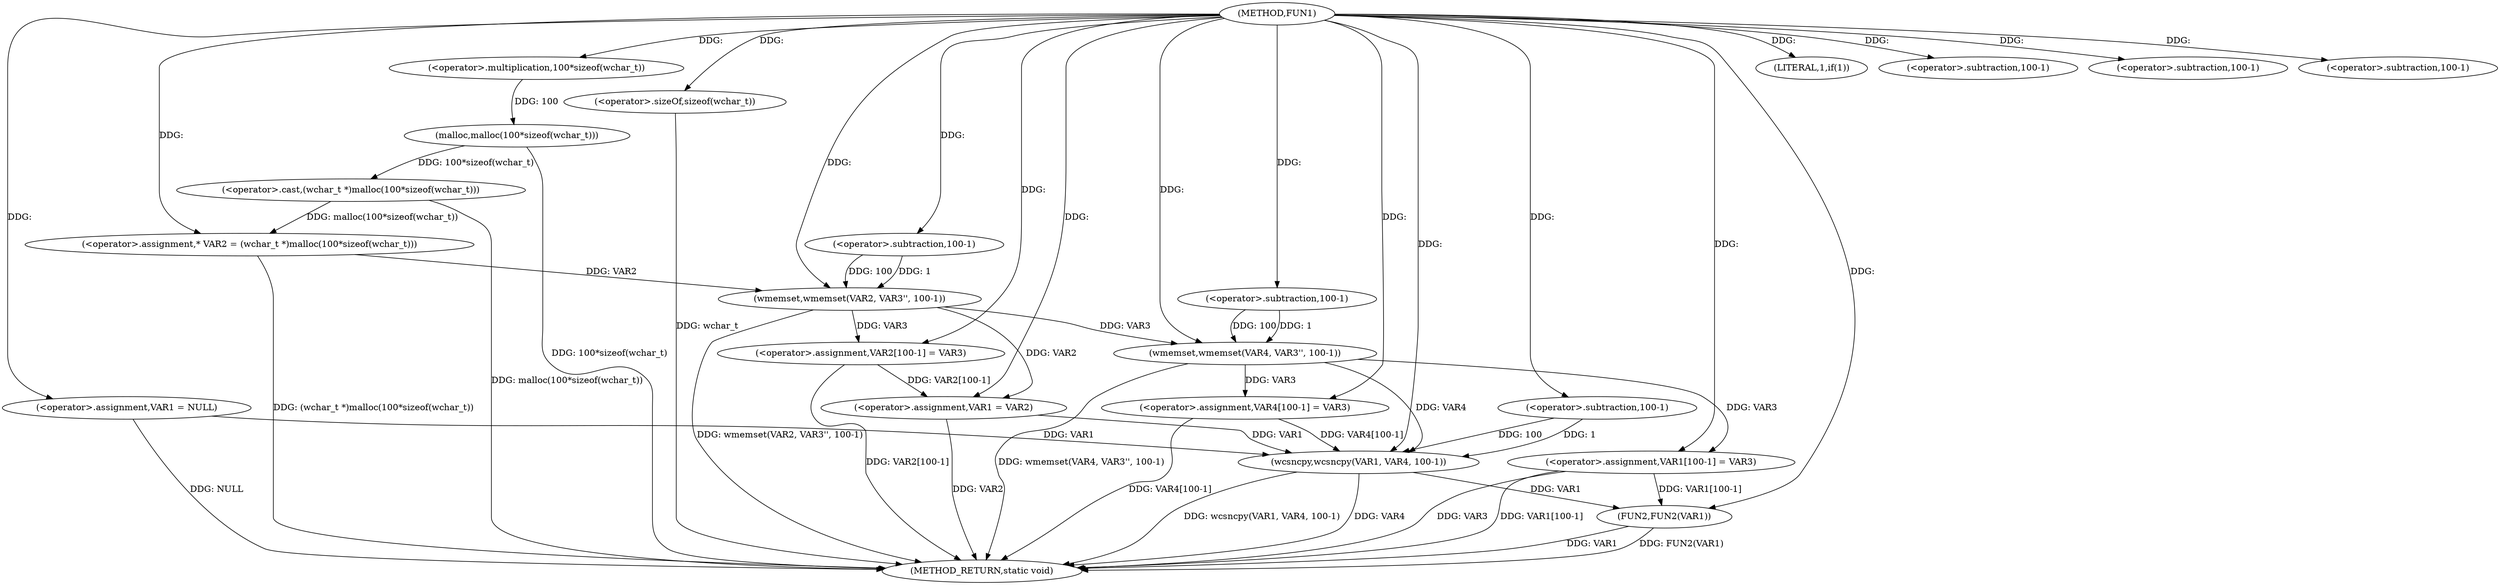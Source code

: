 digraph FUN1 {  
"1000100" [label = "(METHOD,FUN1)" ]
"1000166" [label = "(METHOD_RETURN,static void)" ]
"1000103" [label = "(<operator>.assignment,VAR1 = NULL)" ]
"1000107" [label = "(LITERAL,1,if(1))" ]
"1000111" [label = "(<operator>.assignment,* VAR2 = (wchar_t *)malloc(100*sizeof(wchar_t)))" ]
"1000113" [label = "(<operator>.cast,(wchar_t *)malloc(100*sizeof(wchar_t)))" ]
"1000115" [label = "(malloc,malloc(100*sizeof(wchar_t)))" ]
"1000116" [label = "(<operator>.multiplication,100*sizeof(wchar_t))" ]
"1000118" [label = "(<operator>.sizeOf,sizeof(wchar_t))" ]
"1000120" [label = "(wmemset,wmemset(VAR2, VAR3'', 100-1))" ]
"1000123" [label = "(<operator>.subtraction,100-1)" ]
"1000126" [label = "(<operator>.assignment,VAR2[100-1] = VAR3)" ]
"1000129" [label = "(<operator>.subtraction,100-1)" ]
"1000133" [label = "(<operator>.assignment,VAR1 = VAR2)" ]
"1000138" [label = "(wmemset,wmemset(VAR4, VAR3'', 100-1))" ]
"1000141" [label = "(<operator>.subtraction,100-1)" ]
"1000144" [label = "(<operator>.assignment,VAR4[100-1] = VAR3)" ]
"1000147" [label = "(<operator>.subtraction,100-1)" ]
"1000151" [label = "(wcsncpy,wcsncpy(VAR1, VAR4, 100-1))" ]
"1000154" [label = "(<operator>.subtraction,100-1)" ]
"1000157" [label = "(<operator>.assignment,VAR1[100-1] = VAR3)" ]
"1000160" [label = "(<operator>.subtraction,100-1)" ]
"1000164" [label = "(FUN2,FUN2(VAR1))" ]
  "1000151" -> "1000166"  [ label = "DDG: wcsncpy(VAR1, VAR4, 100-1)"] 
  "1000103" -> "1000166"  [ label = "DDG: NULL"] 
  "1000113" -> "1000166"  [ label = "DDG: malloc(100*sizeof(wchar_t))"] 
  "1000144" -> "1000166"  [ label = "DDG: VAR4[100-1]"] 
  "1000138" -> "1000166"  [ label = "DDG: wmemset(VAR4, VAR3'', 100-1)"] 
  "1000118" -> "1000166"  [ label = "DDG: wchar_t"] 
  "1000157" -> "1000166"  [ label = "DDG: VAR3"] 
  "1000164" -> "1000166"  [ label = "DDG: VAR1"] 
  "1000164" -> "1000166"  [ label = "DDG: FUN2(VAR1)"] 
  "1000157" -> "1000166"  [ label = "DDG: VAR1[100-1]"] 
  "1000126" -> "1000166"  [ label = "DDG: VAR2[100-1]"] 
  "1000151" -> "1000166"  [ label = "DDG: VAR4"] 
  "1000133" -> "1000166"  [ label = "DDG: VAR2"] 
  "1000111" -> "1000166"  [ label = "DDG: (wchar_t *)malloc(100*sizeof(wchar_t))"] 
  "1000120" -> "1000166"  [ label = "DDG: wmemset(VAR2, VAR3'', 100-1)"] 
  "1000115" -> "1000166"  [ label = "DDG: 100*sizeof(wchar_t)"] 
  "1000100" -> "1000103"  [ label = "DDG: "] 
  "1000100" -> "1000107"  [ label = "DDG: "] 
  "1000113" -> "1000111"  [ label = "DDG: malloc(100*sizeof(wchar_t))"] 
  "1000100" -> "1000111"  [ label = "DDG: "] 
  "1000115" -> "1000113"  [ label = "DDG: 100*sizeof(wchar_t)"] 
  "1000116" -> "1000115"  [ label = "DDG: 100"] 
  "1000100" -> "1000116"  [ label = "DDG: "] 
  "1000100" -> "1000118"  [ label = "DDG: "] 
  "1000111" -> "1000120"  [ label = "DDG: VAR2"] 
  "1000100" -> "1000120"  [ label = "DDG: "] 
  "1000123" -> "1000120"  [ label = "DDG: 100"] 
  "1000123" -> "1000120"  [ label = "DDG: 1"] 
  "1000100" -> "1000123"  [ label = "DDG: "] 
  "1000120" -> "1000126"  [ label = "DDG: VAR3"] 
  "1000100" -> "1000126"  [ label = "DDG: "] 
  "1000100" -> "1000129"  [ label = "DDG: "] 
  "1000120" -> "1000133"  [ label = "DDG: VAR2"] 
  "1000126" -> "1000133"  [ label = "DDG: VAR2[100-1]"] 
  "1000100" -> "1000133"  [ label = "DDG: "] 
  "1000100" -> "1000138"  [ label = "DDG: "] 
  "1000120" -> "1000138"  [ label = "DDG: VAR3"] 
  "1000141" -> "1000138"  [ label = "DDG: 100"] 
  "1000141" -> "1000138"  [ label = "DDG: 1"] 
  "1000100" -> "1000141"  [ label = "DDG: "] 
  "1000138" -> "1000144"  [ label = "DDG: VAR3"] 
  "1000100" -> "1000144"  [ label = "DDG: "] 
  "1000100" -> "1000147"  [ label = "DDG: "] 
  "1000103" -> "1000151"  [ label = "DDG: VAR1"] 
  "1000133" -> "1000151"  [ label = "DDG: VAR1"] 
  "1000100" -> "1000151"  [ label = "DDG: "] 
  "1000138" -> "1000151"  [ label = "DDG: VAR4"] 
  "1000144" -> "1000151"  [ label = "DDG: VAR4[100-1]"] 
  "1000154" -> "1000151"  [ label = "DDG: 100"] 
  "1000154" -> "1000151"  [ label = "DDG: 1"] 
  "1000100" -> "1000154"  [ label = "DDG: "] 
  "1000100" -> "1000157"  [ label = "DDG: "] 
  "1000138" -> "1000157"  [ label = "DDG: VAR3"] 
  "1000100" -> "1000160"  [ label = "DDG: "] 
  "1000151" -> "1000164"  [ label = "DDG: VAR1"] 
  "1000157" -> "1000164"  [ label = "DDG: VAR1[100-1]"] 
  "1000100" -> "1000164"  [ label = "DDG: "] 
}
